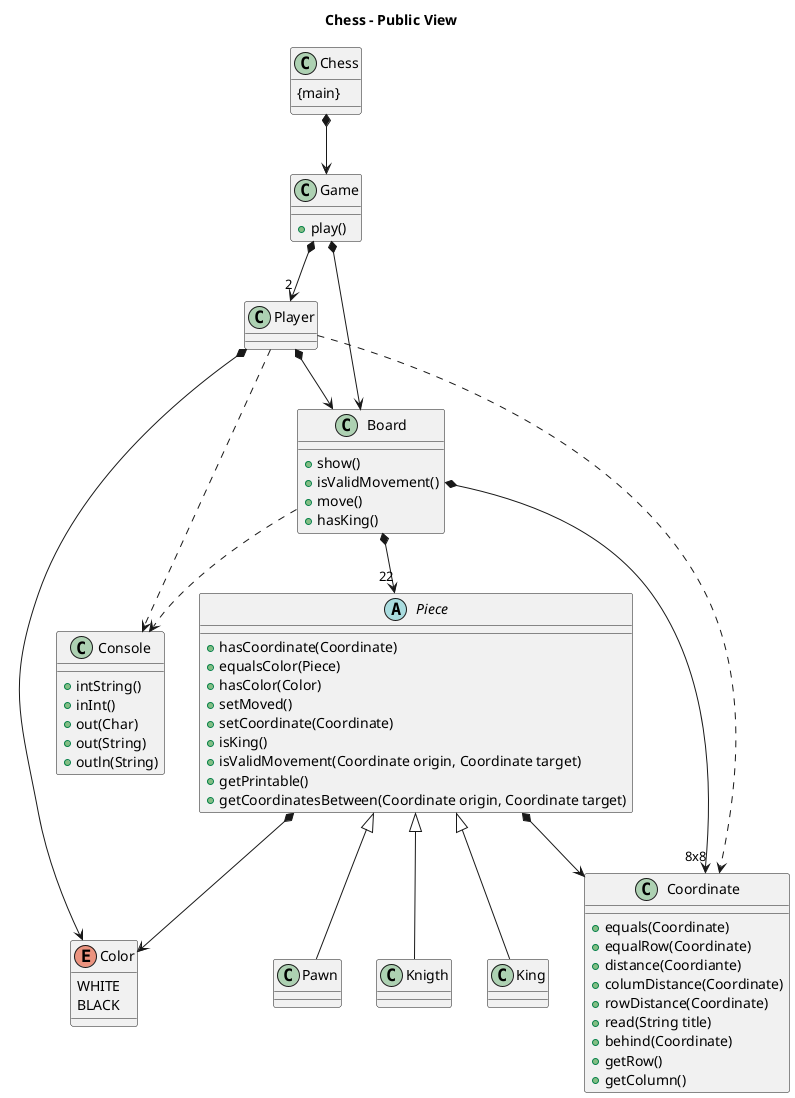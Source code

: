 @startuml

title Chess - Public View

Chess *--> Game

Game *--> Board
Game *--> "2" Player

Board *--> "8x8" Coordinate
Board *--> "22" Piece
Board ..> Console

Player *--> Color
Player *--> Board
Player ..> Coordinate
Player ..> Console

Piece *--> Color
Piece *--> Coordinate

Piece  <|-- Pawn
Piece  <|-- Knigth
Piece  <|-- King

class Chess{
    {main}
}

class Game{
    +play()
}

class Board{
    +show()
    +isValidMovement()
    +move()
    +hasKing()
}

class Coordinate{
    +equals(Coordinate)
    +equalRow(Coordinate)
    +distance(Coordiante)
    +columDistance(Coordinate)
    +rowDistance(Coordinate)
    +read(String title)
    +behind(Coordinate)
    +getRow()
    +getColumn()
}

abstract class Piece{
    +hasCoordinate(Coordinate)
    +equalsColor(Piece)
    +hasColor(Color)
    +setMoved()
    +setCoordinate(Coordinate)
    +isKing()
    +isValidMovement(Coordinate origin, Coordinate target)
    +getPrintable()
    +getCoordinatesBetween(Coordinate origin, Coordinate target)
}


enum Color{
    WHITE
    BLACK
}

class Console{
    +intString()
    +inInt()
    +out(Char)
    +out(String)
    +outln(String)
}
@enduml